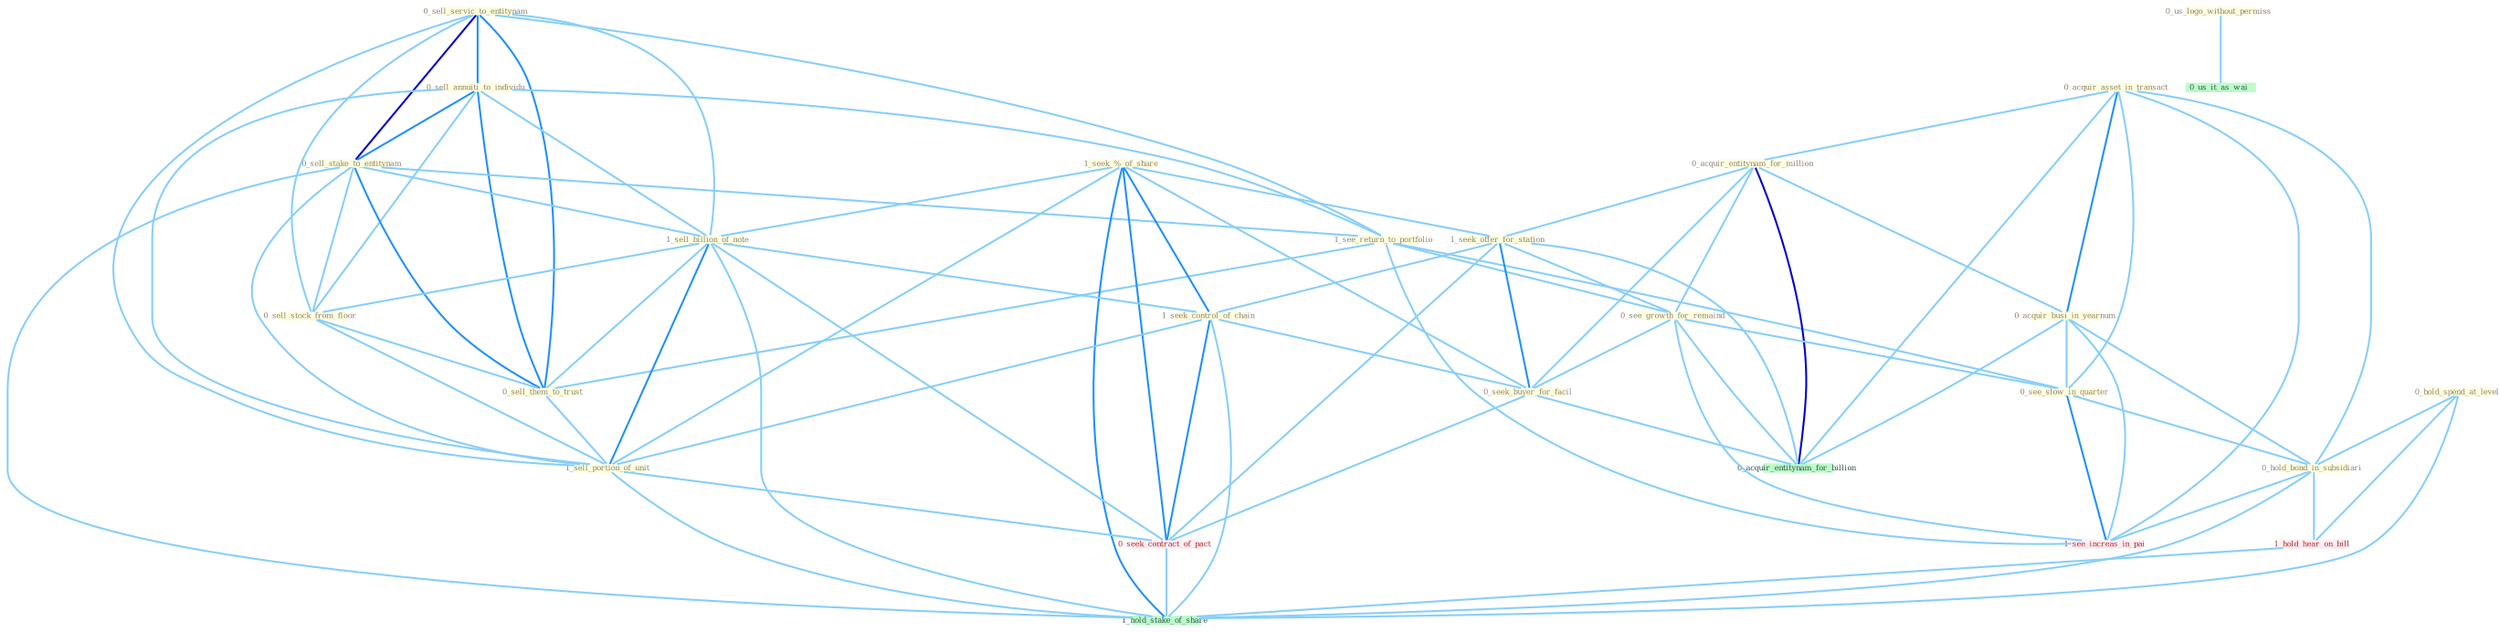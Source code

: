 Graph G{ 
    node
    [shape=polygon,style=filled,width=.5,height=.06,color="#BDFCC9",fixedsize=true,fontsize=4,
    fontcolor="#2f4f4f"];
    {node
    [color="#ffffe0", fontcolor="#8b7d6b"] "0_sell_servic_to_entitynam " "0_acquir_asset_in_transact " "0_sell_annuiti_to_individu " "0_sell_stake_to_entitynam " "1_see_return_to_portfolio " "1_seek_%_of_share " "1_sell_billion_of_note " "0_us_logo_without_permiss " "0_acquir_entitynam_for_million " "1_seek_offer_for_station " "0_sell_stock_from_floor " "0_see_growth_for_remaind " "1_seek_control_of_chain " "0_acquir_busi_in_yearnum " "0_seek_buyer_for_facil " "0_see_slow_in_quarter " "0_hold_spend_at_level " "0_sell_them_to_trust " "0_hold_bond_in_subsidiari " "1_sell_portion_of_unit "}
{node [color="#fff0f5", fontcolor="#b22222"] "0_seek_contract_of_pact " "1_see_increas_in_pai " "1_hold_hear_on_bill "}
edge [color="#B0E2FF"];

	"0_sell_servic_to_entitynam " -- "0_sell_annuiti_to_individu " [w="2", color="#1e90ff" , len=0.8];
	"0_sell_servic_to_entitynam " -- "0_sell_stake_to_entitynam " [w="3", color="#0000cd" , len=0.6];
	"0_sell_servic_to_entitynam " -- "1_see_return_to_portfolio " [w="1", color="#87cefa" ];
	"0_sell_servic_to_entitynam " -- "1_sell_billion_of_note " [w="1", color="#87cefa" ];
	"0_sell_servic_to_entitynam " -- "0_sell_stock_from_floor " [w="1", color="#87cefa" ];
	"0_sell_servic_to_entitynam " -- "0_sell_them_to_trust " [w="2", color="#1e90ff" , len=0.8];
	"0_sell_servic_to_entitynam " -- "1_sell_portion_of_unit " [w="1", color="#87cefa" ];
	"0_acquir_asset_in_transact " -- "0_acquir_entitynam_for_million " [w="1", color="#87cefa" ];
	"0_acquir_asset_in_transact " -- "0_acquir_busi_in_yearnum " [w="2", color="#1e90ff" , len=0.8];
	"0_acquir_asset_in_transact " -- "0_see_slow_in_quarter " [w="1", color="#87cefa" ];
	"0_acquir_asset_in_transact " -- "0_hold_bond_in_subsidiari " [w="1", color="#87cefa" ];
	"0_acquir_asset_in_transact " -- "0_acquir_entitynam_for_billion " [w="1", color="#87cefa" ];
	"0_acquir_asset_in_transact " -- "1_see_increas_in_pai " [w="1", color="#87cefa" ];
	"0_sell_annuiti_to_individu " -- "0_sell_stake_to_entitynam " [w="2", color="#1e90ff" , len=0.8];
	"0_sell_annuiti_to_individu " -- "1_see_return_to_portfolio " [w="1", color="#87cefa" ];
	"0_sell_annuiti_to_individu " -- "1_sell_billion_of_note " [w="1", color="#87cefa" ];
	"0_sell_annuiti_to_individu " -- "0_sell_stock_from_floor " [w="1", color="#87cefa" ];
	"0_sell_annuiti_to_individu " -- "0_sell_them_to_trust " [w="2", color="#1e90ff" , len=0.8];
	"0_sell_annuiti_to_individu " -- "1_sell_portion_of_unit " [w="1", color="#87cefa" ];
	"0_sell_stake_to_entitynam " -- "1_see_return_to_portfolio " [w="1", color="#87cefa" ];
	"0_sell_stake_to_entitynam " -- "1_sell_billion_of_note " [w="1", color="#87cefa" ];
	"0_sell_stake_to_entitynam " -- "0_sell_stock_from_floor " [w="1", color="#87cefa" ];
	"0_sell_stake_to_entitynam " -- "0_sell_them_to_trust " [w="2", color="#1e90ff" , len=0.8];
	"0_sell_stake_to_entitynam " -- "1_sell_portion_of_unit " [w="1", color="#87cefa" ];
	"0_sell_stake_to_entitynam " -- "1_hold_stake_of_share " [w="1", color="#87cefa" ];
	"1_see_return_to_portfolio " -- "0_see_growth_for_remaind " [w="1", color="#87cefa" ];
	"1_see_return_to_portfolio " -- "0_see_slow_in_quarter " [w="1", color="#87cefa" ];
	"1_see_return_to_portfolio " -- "0_sell_them_to_trust " [w="1", color="#87cefa" ];
	"1_see_return_to_portfolio " -- "1_see_increas_in_pai " [w="1", color="#87cefa" ];
	"1_seek_%_of_share " -- "1_sell_billion_of_note " [w="1", color="#87cefa" ];
	"1_seek_%_of_share " -- "1_seek_offer_for_station " [w="1", color="#87cefa" ];
	"1_seek_%_of_share " -- "1_seek_control_of_chain " [w="2", color="#1e90ff" , len=0.8];
	"1_seek_%_of_share " -- "0_seek_buyer_for_facil " [w="1", color="#87cefa" ];
	"1_seek_%_of_share " -- "1_sell_portion_of_unit " [w="1", color="#87cefa" ];
	"1_seek_%_of_share " -- "0_seek_contract_of_pact " [w="2", color="#1e90ff" , len=0.8];
	"1_seek_%_of_share " -- "1_hold_stake_of_share " [w="2", color="#1e90ff" , len=0.8];
	"1_sell_billion_of_note " -- "0_sell_stock_from_floor " [w="1", color="#87cefa" ];
	"1_sell_billion_of_note " -- "1_seek_control_of_chain " [w="1", color="#87cefa" ];
	"1_sell_billion_of_note " -- "0_sell_them_to_trust " [w="1", color="#87cefa" ];
	"1_sell_billion_of_note " -- "1_sell_portion_of_unit " [w="2", color="#1e90ff" , len=0.8];
	"1_sell_billion_of_note " -- "0_seek_contract_of_pact " [w="1", color="#87cefa" ];
	"1_sell_billion_of_note " -- "1_hold_stake_of_share " [w="1", color="#87cefa" ];
	"0_us_logo_without_permiss " -- "0_us_it_as_wai " [w="1", color="#87cefa" ];
	"0_acquir_entitynam_for_million " -- "1_seek_offer_for_station " [w="1", color="#87cefa" ];
	"0_acquir_entitynam_for_million " -- "0_see_growth_for_remaind " [w="1", color="#87cefa" ];
	"0_acquir_entitynam_for_million " -- "0_acquir_busi_in_yearnum " [w="1", color="#87cefa" ];
	"0_acquir_entitynam_for_million " -- "0_seek_buyer_for_facil " [w="1", color="#87cefa" ];
	"0_acquir_entitynam_for_million " -- "0_acquir_entitynam_for_billion " [w="3", color="#0000cd" , len=0.6];
	"1_seek_offer_for_station " -- "0_see_growth_for_remaind " [w="1", color="#87cefa" ];
	"1_seek_offer_for_station " -- "1_seek_control_of_chain " [w="1", color="#87cefa" ];
	"1_seek_offer_for_station " -- "0_seek_buyer_for_facil " [w="2", color="#1e90ff" , len=0.8];
	"1_seek_offer_for_station " -- "0_seek_contract_of_pact " [w="1", color="#87cefa" ];
	"1_seek_offer_for_station " -- "0_acquir_entitynam_for_billion " [w="1", color="#87cefa" ];
	"0_sell_stock_from_floor " -- "0_sell_them_to_trust " [w="1", color="#87cefa" ];
	"0_sell_stock_from_floor " -- "1_sell_portion_of_unit " [w="1", color="#87cefa" ];
	"0_see_growth_for_remaind " -- "0_seek_buyer_for_facil " [w="1", color="#87cefa" ];
	"0_see_growth_for_remaind " -- "0_see_slow_in_quarter " [w="1", color="#87cefa" ];
	"0_see_growth_for_remaind " -- "0_acquir_entitynam_for_billion " [w="1", color="#87cefa" ];
	"0_see_growth_for_remaind " -- "1_see_increas_in_pai " [w="1", color="#87cefa" ];
	"1_seek_control_of_chain " -- "0_seek_buyer_for_facil " [w="1", color="#87cefa" ];
	"1_seek_control_of_chain " -- "1_sell_portion_of_unit " [w="1", color="#87cefa" ];
	"1_seek_control_of_chain " -- "0_seek_contract_of_pact " [w="2", color="#1e90ff" , len=0.8];
	"1_seek_control_of_chain " -- "1_hold_stake_of_share " [w="1", color="#87cefa" ];
	"0_acquir_busi_in_yearnum " -- "0_see_slow_in_quarter " [w="1", color="#87cefa" ];
	"0_acquir_busi_in_yearnum " -- "0_hold_bond_in_subsidiari " [w="1", color="#87cefa" ];
	"0_acquir_busi_in_yearnum " -- "0_acquir_entitynam_for_billion " [w="1", color="#87cefa" ];
	"0_acquir_busi_in_yearnum " -- "1_see_increas_in_pai " [w="1", color="#87cefa" ];
	"0_seek_buyer_for_facil " -- "0_seek_contract_of_pact " [w="1", color="#87cefa" ];
	"0_seek_buyer_for_facil " -- "0_acquir_entitynam_for_billion " [w="1", color="#87cefa" ];
	"0_see_slow_in_quarter " -- "0_hold_bond_in_subsidiari " [w="1", color="#87cefa" ];
	"0_see_slow_in_quarter " -- "1_see_increas_in_pai " [w="2", color="#1e90ff" , len=0.8];
	"0_hold_spend_at_level " -- "0_hold_bond_in_subsidiari " [w="1", color="#87cefa" ];
	"0_hold_spend_at_level " -- "1_hold_hear_on_bill " [w="1", color="#87cefa" ];
	"0_hold_spend_at_level " -- "1_hold_stake_of_share " [w="1", color="#87cefa" ];
	"0_sell_them_to_trust " -- "1_sell_portion_of_unit " [w="1", color="#87cefa" ];
	"0_hold_bond_in_subsidiari " -- "1_see_increas_in_pai " [w="1", color="#87cefa" ];
	"0_hold_bond_in_subsidiari " -- "1_hold_hear_on_bill " [w="1", color="#87cefa" ];
	"0_hold_bond_in_subsidiari " -- "1_hold_stake_of_share " [w="1", color="#87cefa" ];
	"1_sell_portion_of_unit " -- "0_seek_contract_of_pact " [w="1", color="#87cefa" ];
	"1_sell_portion_of_unit " -- "1_hold_stake_of_share " [w="1", color="#87cefa" ];
	"0_seek_contract_of_pact " -- "1_hold_stake_of_share " [w="1", color="#87cefa" ];
	"1_hold_hear_on_bill " -- "1_hold_stake_of_share " [w="1", color="#87cefa" ];
}
